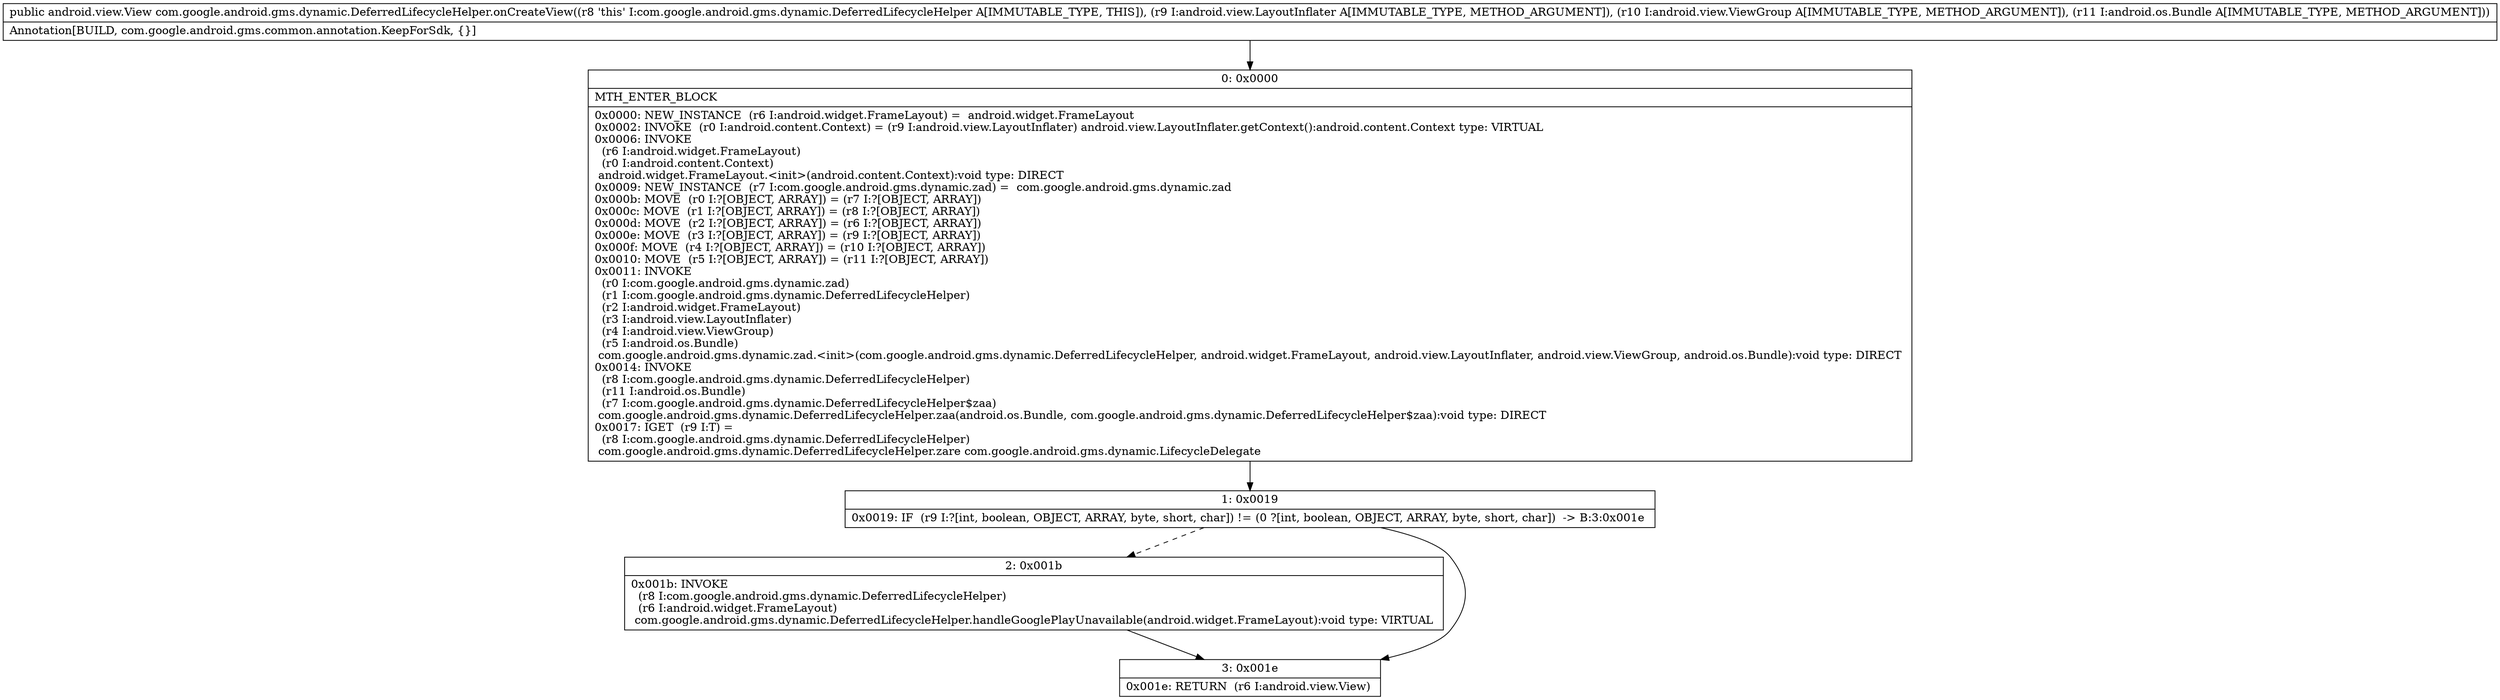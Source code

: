 digraph "CFG forcom.google.android.gms.dynamic.DeferredLifecycleHelper.onCreateView(Landroid\/view\/LayoutInflater;Landroid\/view\/ViewGroup;Landroid\/os\/Bundle;)Landroid\/view\/View;" {
Node_0 [shape=record,label="{0\:\ 0x0000|MTH_ENTER_BLOCK\l|0x0000: NEW_INSTANCE  (r6 I:android.widget.FrameLayout) =  android.widget.FrameLayout \l0x0002: INVOKE  (r0 I:android.content.Context) = (r9 I:android.view.LayoutInflater) android.view.LayoutInflater.getContext():android.content.Context type: VIRTUAL \l0x0006: INVOKE  \l  (r6 I:android.widget.FrameLayout)\l  (r0 I:android.content.Context)\l android.widget.FrameLayout.\<init\>(android.content.Context):void type: DIRECT \l0x0009: NEW_INSTANCE  (r7 I:com.google.android.gms.dynamic.zad) =  com.google.android.gms.dynamic.zad \l0x000b: MOVE  (r0 I:?[OBJECT, ARRAY]) = (r7 I:?[OBJECT, ARRAY]) \l0x000c: MOVE  (r1 I:?[OBJECT, ARRAY]) = (r8 I:?[OBJECT, ARRAY]) \l0x000d: MOVE  (r2 I:?[OBJECT, ARRAY]) = (r6 I:?[OBJECT, ARRAY]) \l0x000e: MOVE  (r3 I:?[OBJECT, ARRAY]) = (r9 I:?[OBJECT, ARRAY]) \l0x000f: MOVE  (r4 I:?[OBJECT, ARRAY]) = (r10 I:?[OBJECT, ARRAY]) \l0x0010: MOVE  (r5 I:?[OBJECT, ARRAY]) = (r11 I:?[OBJECT, ARRAY]) \l0x0011: INVOKE  \l  (r0 I:com.google.android.gms.dynamic.zad)\l  (r1 I:com.google.android.gms.dynamic.DeferredLifecycleHelper)\l  (r2 I:android.widget.FrameLayout)\l  (r3 I:android.view.LayoutInflater)\l  (r4 I:android.view.ViewGroup)\l  (r5 I:android.os.Bundle)\l com.google.android.gms.dynamic.zad.\<init\>(com.google.android.gms.dynamic.DeferredLifecycleHelper, android.widget.FrameLayout, android.view.LayoutInflater, android.view.ViewGroup, android.os.Bundle):void type: DIRECT \l0x0014: INVOKE  \l  (r8 I:com.google.android.gms.dynamic.DeferredLifecycleHelper)\l  (r11 I:android.os.Bundle)\l  (r7 I:com.google.android.gms.dynamic.DeferredLifecycleHelper$zaa)\l com.google.android.gms.dynamic.DeferredLifecycleHelper.zaa(android.os.Bundle, com.google.android.gms.dynamic.DeferredLifecycleHelper$zaa):void type: DIRECT \l0x0017: IGET  (r9 I:T) = \l  (r8 I:com.google.android.gms.dynamic.DeferredLifecycleHelper)\l com.google.android.gms.dynamic.DeferredLifecycleHelper.zare com.google.android.gms.dynamic.LifecycleDelegate \l}"];
Node_1 [shape=record,label="{1\:\ 0x0019|0x0019: IF  (r9 I:?[int, boolean, OBJECT, ARRAY, byte, short, char]) != (0 ?[int, boolean, OBJECT, ARRAY, byte, short, char])  \-\> B:3:0x001e \l}"];
Node_2 [shape=record,label="{2\:\ 0x001b|0x001b: INVOKE  \l  (r8 I:com.google.android.gms.dynamic.DeferredLifecycleHelper)\l  (r6 I:android.widget.FrameLayout)\l com.google.android.gms.dynamic.DeferredLifecycleHelper.handleGooglePlayUnavailable(android.widget.FrameLayout):void type: VIRTUAL \l}"];
Node_3 [shape=record,label="{3\:\ 0x001e|0x001e: RETURN  (r6 I:android.view.View) \l}"];
MethodNode[shape=record,label="{public android.view.View com.google.android.gms.dynamic.DeferredLifecycleHelper.onCreateView((r8 'this' I:com.google.android.gms.dynamic.DeferredLifecycleHelper A[IMMUTABLE_TYPE, THIS]), (r9 I:android.view.LayoutInflater A[IMMUTABLE_TYPE, METHOD_ARGUMENT]), (r10 I:android.view.ViewGroup A[IMMUTABLE_TYPE, METHOD_ARGUMENT]), (r11 I:android.os.Bundle A[IMMUTABLE_TYPE, METHOD_ARGUMENT]))  | Annotation[BUILD, com.google.android.gms.common.annotation.KeepForSdk, \{\}]\l}"];
MethodNode -> Node_0;
Node_0 -> Node_1;
Node_1 -> Node_2[style=dashed];
Node_1 -> Node_3;
Node_2 -> Node_3;
}

